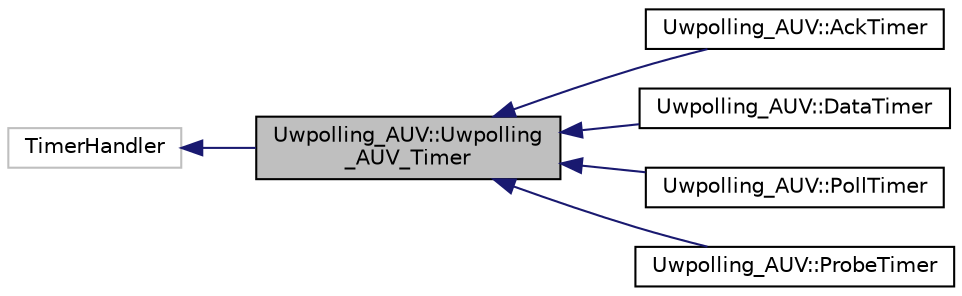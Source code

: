 digraph "Uwpolling_AUV::Uwpolling_AUV_Timer"
{
 // LATEX_PDF_SIZE
  edge [fontname="Helvetica",fontsize="10",labelfontname="Helvetica",labelfontsize="10"];
  node [fontname="Helvetica",fontsize="10",shape=record];
  rankdir="LR";
  Node1 [label="Uwpolling_AUV::Uwpolling\l_AUV_Timer",height=0.2,width=0.4,color="black", fillcolor="grey75", style="filled", fontcolor="black",tooltip="Class that describes the timer in the AUV."];
  Node2 -> Node1 [dir="back",color="midnightblue",fontsize="10",style="solid",fontname="Helvetica"];
  Node2 [label="TimerHandler",height=0.2,width=0.4,color="grey75", fillcolor="white", style="filled",tooltip=" "];
  Node1 -> Node3 [dir="back",color="midnightblue",fontsize="10",style="solid",fontname="Helvetica"];
  Node3 [label="Uwpolling_AUV::AckTimer",height=0.2,width=0.4,color="black", fillcolor="white", style="filled",URL="$classUwpolling__AUV_1_1AckTimer.html",tooltip=" "];
  Node1 -> Node4 [dir="back",color="midnightblue",fontsize="10",style="solid",fontname="Helvetica"];
  Node4 [label="Uwpolling_AUV::DataTimer",height=0.2,width=0.4,color="black", fillcolor="white", style="filled",URL="$classUwpolling__AUV_1_1DataTimer.html",tooltip="Class (inherited from Uwpolling_AUV_Timer) used to handle the timer of data packets When the AUV give..."];
  Node1 -> Node5 [dir="back",color="midnightblue",fontsize="10",style="solid",fontname="Helvetica"];
  Node5 [label="Uwpolling_AUV::PollTimer",height=0.2,width=0.4,color="black", fillcolor="white", style="filled",URL="$classUwpolling__AUV_1_1PollTimer.html",tooltip=" "];
  Node1 -> Node6 [dir="back",color="midnightblue",fontsize="10",style="solid",fontname="Helvetica"];
  Node6 [label="Uwpolling_AUV::ProbeTimer",height=0.2,width=0.4,color="black", fillcolor="white", style="filled",URL="$classUwpolling__AUV_1_1ProbeTimer.html",tooltip="Class (inherited from Uwpolling_AUV_Timer) used to handle the Probe Timer."];
}
